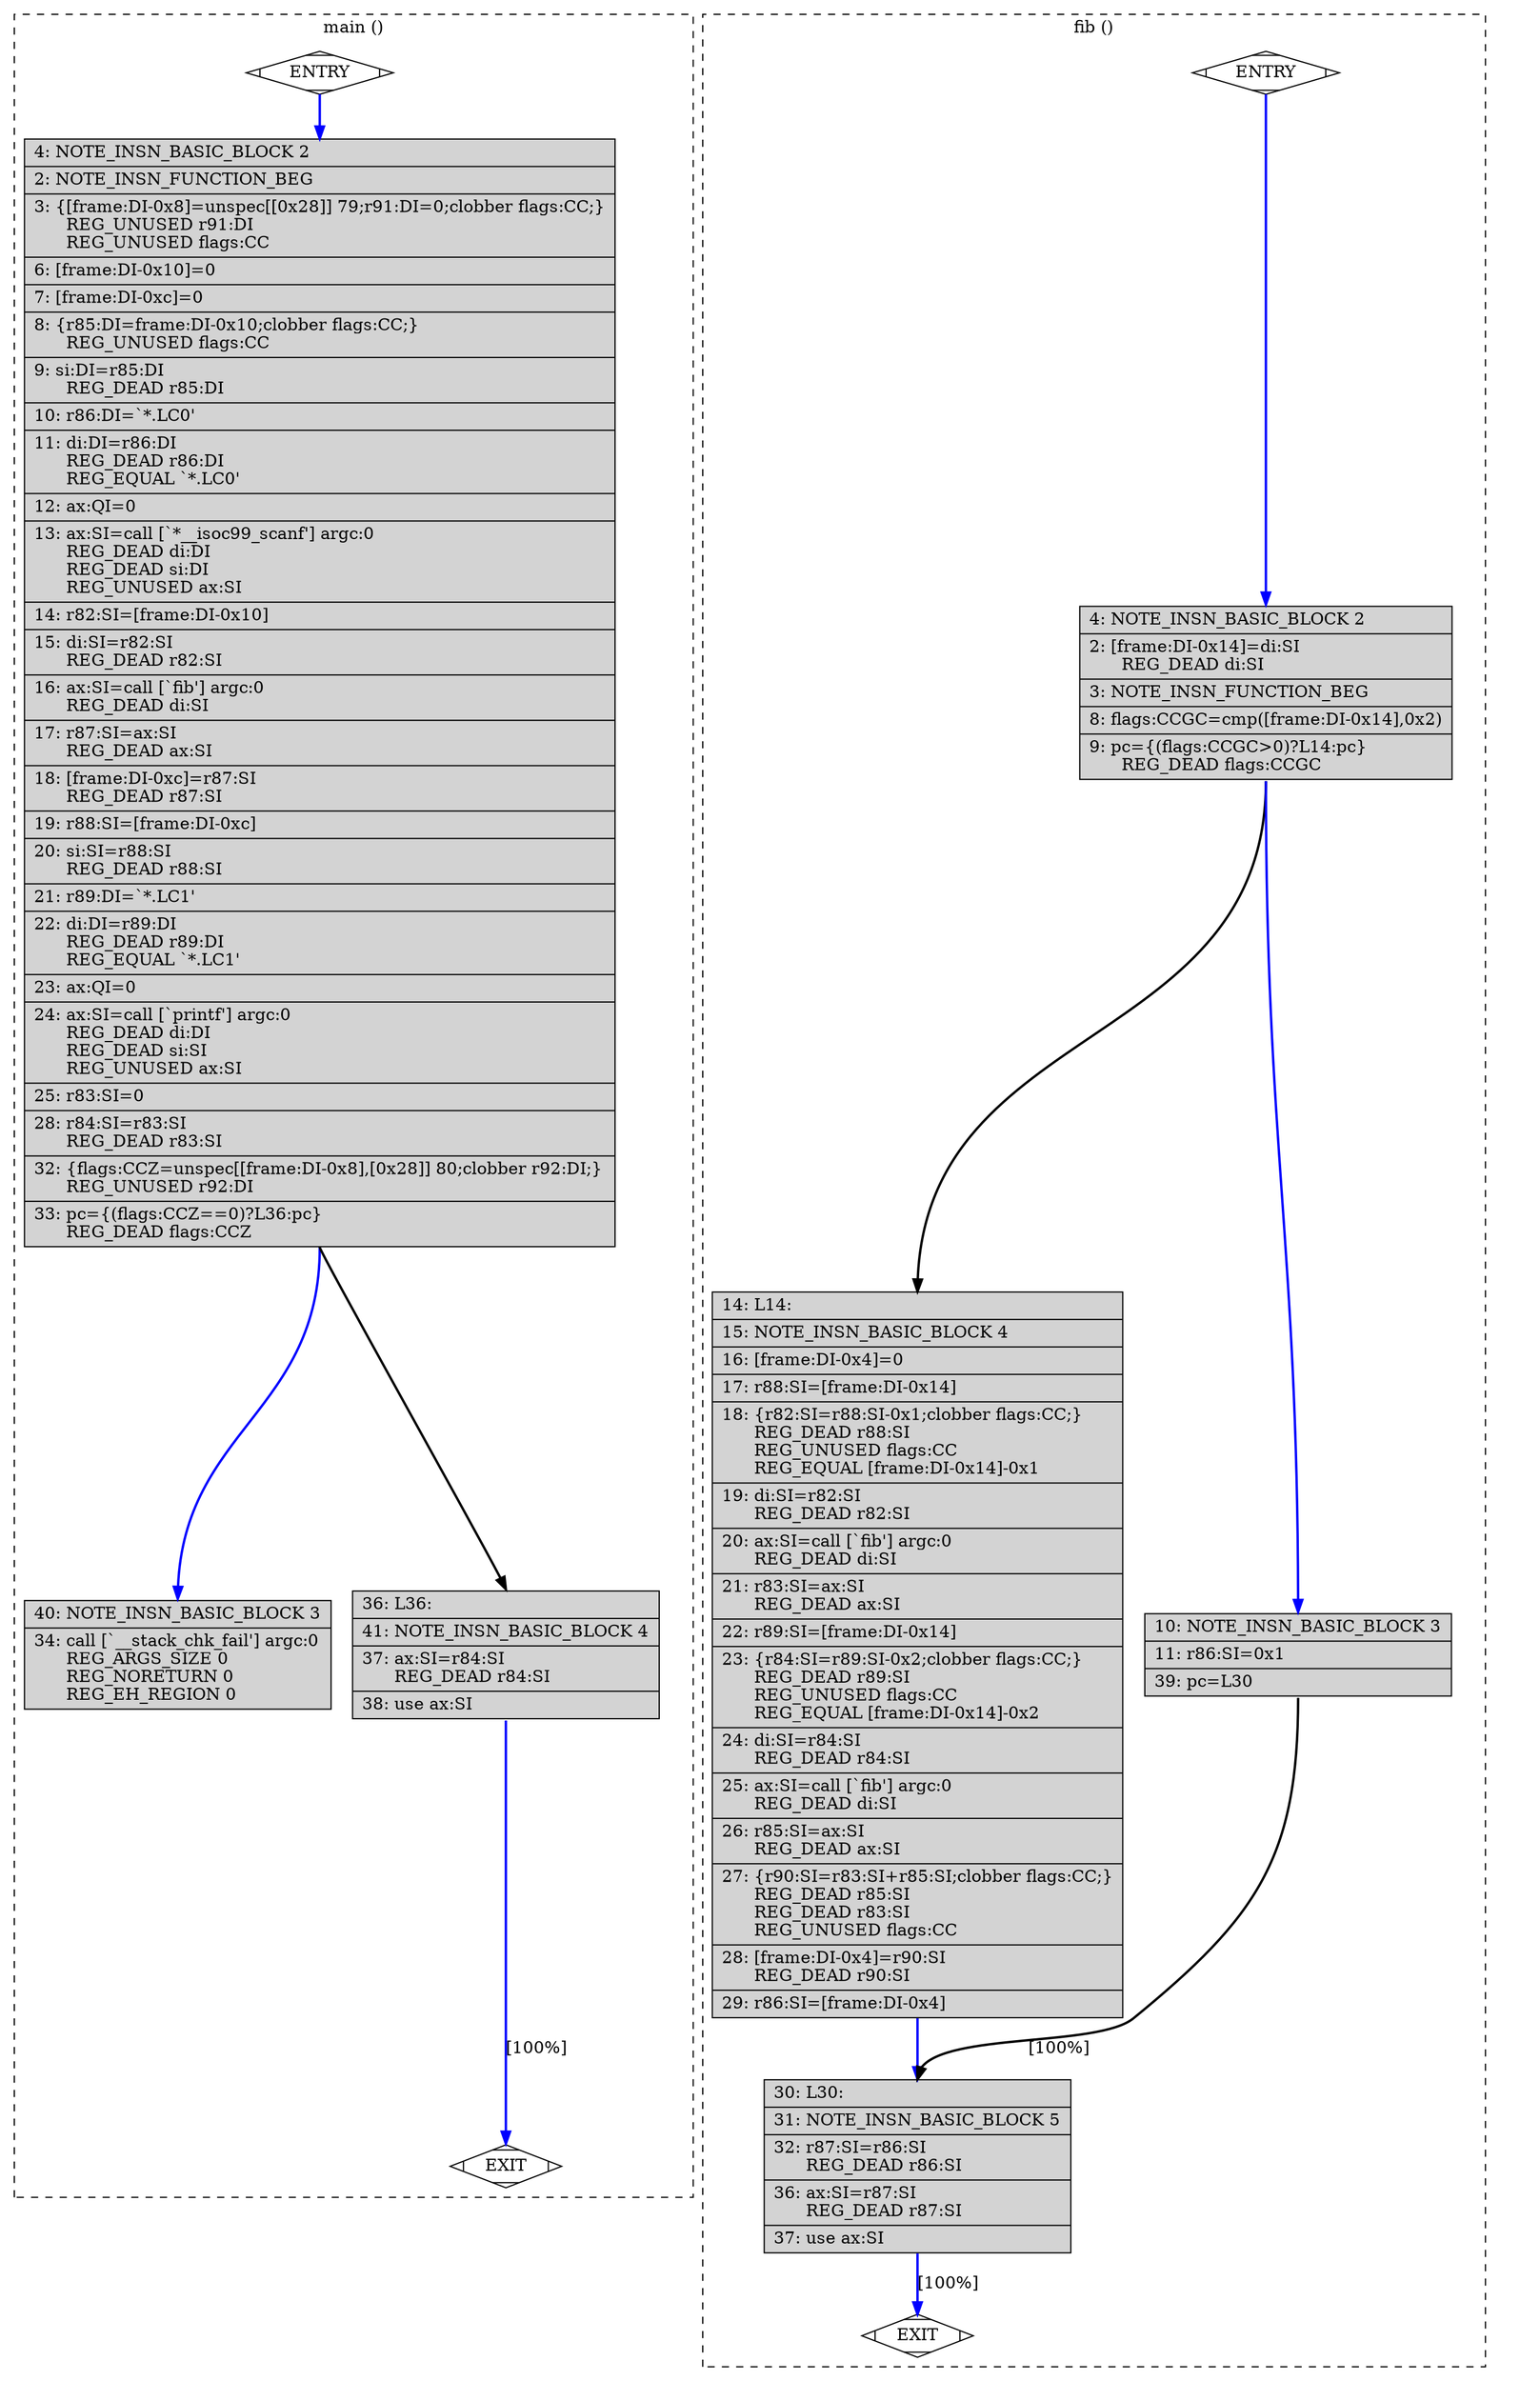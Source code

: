digraph "a-fib_1.c.294r.ira" {
overlap=false;
subgraph "cluster_main" {
	style="dashed";
	color="black";
	label="main ()";
	fn_6_basic_block_0 [shape=Mdiamond,style=filled,fillcolor=white,label="ENTRY"];

	fn_6_basic_block_2 [shape=record,style=filled,fillcolor=lightgrey,label="{\ \ \ \ 4:\ NOTE_INSN_BASIC_BLOCK\ 2\l\
|\ \ \ \ 2:\ NOTE_INSN_FUNCTION_BEG\l\
|\ \ \ \ 3:\ \{[frame:DI-0x8]=unspec[[0x28]]\ 79;r91:DI=0;clobber\ flags:CC;\}\l\
\ \ \ \ \ \ REG_UNUSED\ r91:DI\l\
\ \ \ \ \ \ REG_UNUSED\ flags:CC\l\
|\ \ \ \ 6:\ [frame:DI-0x10]=0\l\
|\ \ \ \ 7:\ [frame:DI-0xc]=0\l\
|\ \ \ \ 8:\ \{r85:DI=frame:DI-0x10;clobber\ flags:CC;\}\l\
\ \ \ \ \ \ REG_UNUSED\ flags:CC\l\
|\ \ \ \ 9:\ si:DI=r85:DI\l\
\ \ \ \ \ \ REG_DEAD\ r85:DI\l\
|\ \ \ 10:\ r86:DI=`*.LC0'\l\
|\ \ \ 11:\ di:DI=r86:DI\l\
\ \ \ \ \ \ REG_DEAD\ r86:DI\l\
\ \ \ \ \ \ REG_EQUAL\ `*.LC0'\l\
|\ \ \ 12:\ ax:QI=0\l\
|\ \ \ 13:\ ax:SI=call\ [`*__isoc99_scanf']\ argc:0\l\
\ \ \ \ \ \ REG_DEAD\ di:DI\l\
\ \ \ \ \ \ REG_DEAD\ si:DI\l\
\ \ \ \ \ \ REG_UNUSED\ ax:SI\l\
|\ \ \ 14:\ r82:SI=[frame:DI-0x10]\l\
|\ \ \ 15:\ di:SI=r82:SI\l\
\ \ \ \ \ \ REG_DEAD\ r82:SI\l\
|\ \ \ 16:\ ax:SI=call\ [`fib']\ argc:0\l\
\ \ \ \ \ \ REG_DEAD\ di:SI\l\
|\ \ \ 17:\ r87:SI=ax:SI\l\
\ \ \ \ \ \ REG_DEAD\ ax:SI\l\
|\ \ \ 18:\ [frame:DI-0xc]=r87:SI\l\
\ \ \ \ \ \ REG_DEAD\ r87:SI\l\
|\ \ \ 19:\ r88:SI=[frame:DI-0xc]\l\
|\ \ \ 20:\ si:SI=r88:SI\l\
\ \ \ \ \ \ REG_DEAD\ r88:SI\l\
|\ \ \ 21:\ r89:DI=`*.LC1'\l\
|\ \ \ 22:\ di:DI=r89:DI\l\
\ \ \ \ \ \ REG_DEAD\ r89:DI\l\
\ \ \ \ \ \ REG_EQUAL\ `*.LC1'\l\
|\ \ \ 23:\ ax:QI=0\l\
|\ \ \ 24:\ ax:SI=call\ [`printf']\ argc:0\l\
\ \ \ \ \ \ REG_DEAD\ di:DI\l\
\ \ \ \ \ \ REG_DEAD\ si:SI\l\
\ \ \ \ \ \ REG_UNUSED\ ax:SI\l\
|\ \ \ 25:\ r83:SI=0\l\
|\ \ \ 28:\ r84:SI=r83:SI\l\
\ \ \ \ \ \ REG_DEAD\ r83:SI\l\
|\ \ \ 32:\ \{flags:CCZ=unspec[[frame:DI-0x8],[0x28]]\ 80;clobber\ r92:DI;\}\l\
\ \ \ \ \ \ REG_UNUSED\ r92:DI\l\
|\ \ \ 33:\ pc=\{(flags:CCZ==0)?L36:pc\}\l\
\ \ \ \ \ \ REG_DEAD\ flags:CCZ\l\
}"];

	fn_6_basic_block_3 [shape=record,style=filled,fillcolor=lightgrey,label="{\ \ \ 40:\ NOTE_INSN_BASIC_BLOCK\ 3\l\
|\ \ \ 34:\ call\ [`__stack_chk_fail']\ argc:0\l\
\ \ \ \ \ \ REG_ARGS_SIZE\ 0\l\
\ \ \ \ \ \ REG_NORETURN\ 0\l\
\ \ \ \ \ \ REG_EH_REGION\ 0\l\
}"];

	fn_6_basic_block_4 [shape=record,style=filled,fillcolor=lightgrey,label="{\ \ \ 36:\ L36:\l\
|\ \ \ 41:\ NOTE_INSN_BASIC_BLOCK\ 4\l\
|\ \ \ 37:\ ax:SI=r84:SI\l\
\ \ \ \ \ \ REG_DEAD\ r84:SI\l\
|\ \ \ 38:\ use\ ax:SI\l\
}"];

	fn_6_basic_block_1 [shape=Mdiamond,style=filled,fillcolor=white,label="EXIT"];

	fn_6_basic_block_0:s -> fn_6_basic_block_2:n [style="solid,bold",color=blue,weight=100,constraint=true];
	fn_6_basic_block_2:s -> fn_6_basic_block_4:n [style="solid,bold",color=black,weight=10,constraint=true];
	fn_6_basic_block_2:s -> fn_6_basic_block_3:n [style="solid,bold",color=blue,weight=100,constraint=true];
	fn_6_basic_block_4:s -> fn_6_basic_block_1:n [style="solid,bold",color=blue,weight=100,constraint=true,label="[100%]"];
	fn_6_basic_block_0:s -> fn_6_basic_block_1:n [style="invis",constraint=true];
}
subgraph "cluster_fib" {
	style="dashed";
	color="black";
	label="fib ()";
	fn_7_basic_block_0 [shape=Mdiamond,style=filled,fillcolor=white,label="ENTRY"];

	fn_7_basic_block_2 [shape=record,style=filled,fillcolor=lightgrey,label="{\ \ \ \ 4:\ NOTE_INSN_BASIC_BLOCK\ 2\l\
|\ \ \ \ 2:\ [frame:DI-0x14]=di:SI\l\
\ \ \ \ \ \ REG_DEAD\ di:SI\l\
|\ \ \ \ 3:\ NOTE_INSN_FUNCTION_BEG\l\
|\ \ \ \ 8:\ flags:CCGC=cmp([frame:DI-0x14],0x2)\l\
|\ \ \ \ 9:\ pc=\{(flags:CCGC\>0)?L14:pc\}\l\
\ \ \ \ \ \ REG_DEAD\ flags:CCGC\l\
}"];

	fn_7_basic_block_4 [shape=record,style=filled,fillcolor=lightgrey,label="{\ \ \ 14:\ L14:\l\
|\ \ \ 15:\ NOTE_INSN_BASIC_BLOCK\ 4\l\
|\ \ \ 16:\ [frame:DI-0x4]=0\l\
|\ \ \ 17:\ r88:SI=[frame:DI-0x14]\l\
|\ \ \ 18:\ \{r82:SI=r88:SI-0x1;clobber\ flags:CC;\}\l\
\ \ \ \ \ \ REG_DEAD\ r88:SI\l\
\ \ \ \ \ \ REG_UNUSED\ flags:CC\l\
\ \ \ \ \ \ REG_EQUAL\ [frame:DI-0x14]-0x1\l\
|\ \ \ 19:\ di:SI=r82:SI\l\
\ \ \ \ \ \ REG_DEAD\ r82:SI\l\
|\ \ \ 20:\ ax:SI=call\ [`fib']\ argc:0\l\
\ \ \ \ \ \ REG_DEAD\ di:SI\l\
|\ \ \ 21:\ r83:SI=ax:SI\l\
\ \ \ \ \ \ REG_DEAD\ ax:SI\l\
|\ \ \ 22:\ r89:SI=[frame:DI-0x14]\l\
|\ \ \ 23:\ \{r84:SI=r89:SI-0x2;clobber\ flags:CC;\}\l\
\ \ \ \ \ \ REG_DEAD\ r89:SI\l\
\ \ \ \ \ \ REG_UNUSED\ flags:CC\l\
\ \ \ \ \ \ REG_EQUAL\ [frame:DI-0x14]-0x2\l\
|\ \ \ 24:\ di:SI=r84:SI\l\
\ \ \ \ \ \ REG_DEAD\ r84:SI\l\
|\ \ \ 25:\ ax:SI=call\ [`fib']\ argc:0\l\
\ \ \ \ \ \ REG_DEAD\ di:SI\l\
|\ \ \ 26:\ r85:SI=ax:SI\l\
\ \ \ \ \ \ REG_DEAD\ ax:SI\l\
|\ \ \ 27:\ \{r90:SI=r83:SI+r85:SI;clobber\ flags:CC;\}\l\
\ \ \ \ \ \ REG_DEAD\ r85:SI\l\
\ \ \ \ \ \ REG_DEAD\ r83:SI\l\
\ \ \ \ \ \ REG_UNUSED\ flags:CC\l\
|\ \ \ 28:\ [frame:DI-0x4]=r90:SI\l\
\ \ \ \ \ \ REG_DEAD\ r90:SI\l\
|\ \ \ 29:\ r86:SI=[frame:DI-0x4]\l\
}"];

	fn_7_basic_block_3 [shape=record,style=filled,fillcolor=lightgrey,label="{\ \ \ 10:\ NOTE_INSN_BASIC_BLOCK\ 3\l\
|\ \ \ 11:\ r86:SI=0x1\l\
|\ \ \ 39:\ pc=L30\l\
}"];

	fn_7_basic_block_5 [shape=record,style=filled,fillcolor=lightgrey,label="{\ \ \ 30:\ L30:\l\
|\ \ \ 31:\ NOTE_INSN_BASIC_BLOCK\ 5\l\
|\ \ \ 32:\ r87:SI=r86:SI\l\
\ \ \ \ \ \ REG_DEAD\ r86:SI\l\
|\ \ \ 36:\ ax:SI=r87:SI\l\
\ \ \ \ \ \ REG_DEAD\ r87:SI\l\
|\ \ \ 37:\ use\ ax:SI\l\
}"];

	fn_7_basic_block_1 [shape=Mdiamond,style=filled,fillcolor=white,label="EXIT"];

	fn_7_basic_block_0:s -> fn_7_basic_block_2:n [style="solid,bold",color=blue,weight=100,constraint=true];
	fn_7_basic_block_2:s -> fn_7_basic_block_3:n [style="solid,bold",color=blue,weight=100,constraint=true];
	fn_7_basic_block_2:s -> fn_7_basic_block_4:n [style="solid,bold",color=black,weight=10,constraint=true];
	fn_7_basic_block_3:s -> fn_7_basic_block_5:n [style="solid,bold",color=black,weight=10,constraint=true,label="[100%]"];
	fn_7_basic_block_4:s -> fn_7_basic_block_5:n [style="solid,bold",color=blue,weight=100,constraint=true];
	fn_7_basic_block_5:s -> fn_7_basic_block_1:n [style="solid,bold",color=blue,weight=100,constraint=true,label="[100%]"];
	fn_7_basic_block_0:s -> fn_7_basic_block_1:n [style="invis",constraint=true];
}
}
